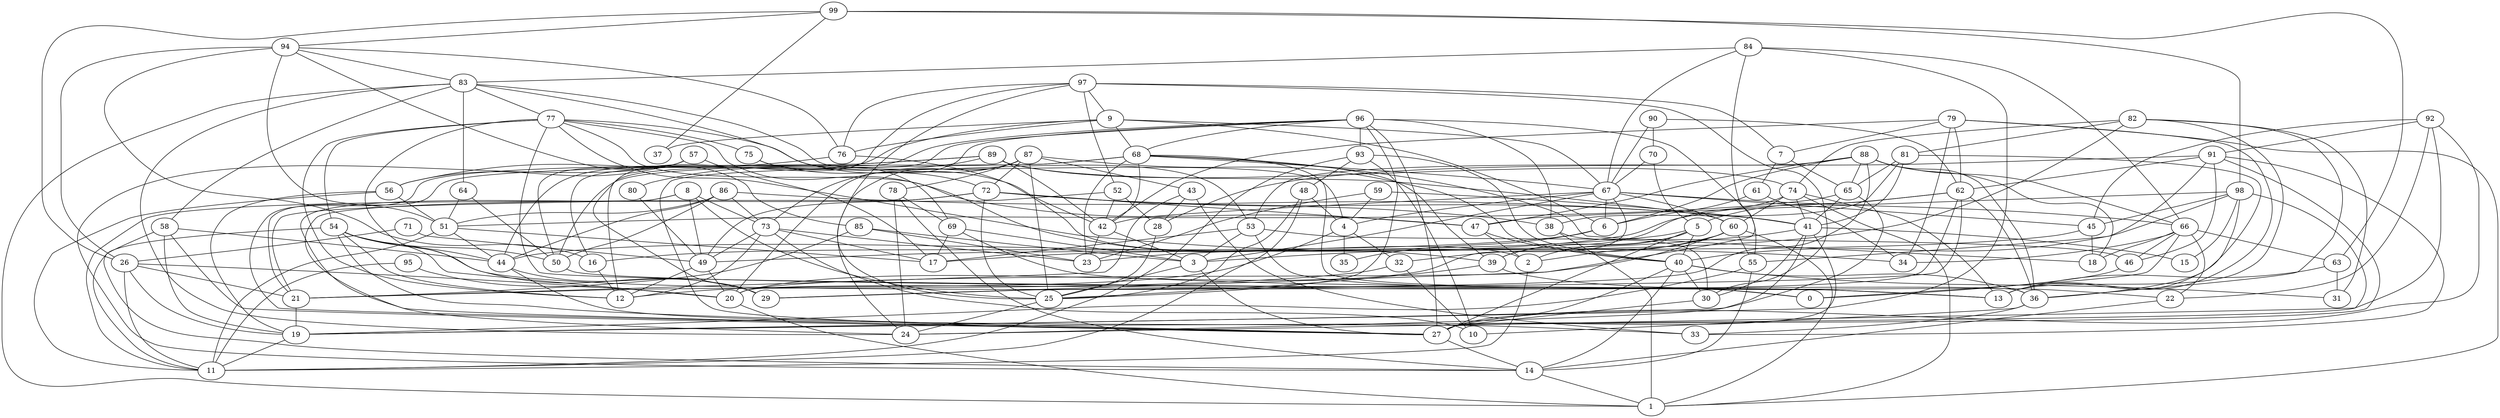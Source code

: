 digraph GG_graph {

subgraph G_graph {
edge [color = black]
"70" -> "5" [dir = none]
"70" -> "67" [dir = none]
"66" -> "34" [dir = none]
"66" -> "18" [dir = none]
"66" -> "0" [dir = none]
"66" -> "63" [dir = none]
"66" -> "46" [dir = none]
"63" -> "31" [dir = none]
"63" -> "13" [dir = none]
"93" -> "40" [dir = none]
"93" -> "11" [dir = none]
"93" -> "10" [dir = none]
"46" -> "0" [dir = none]
"97" -> "7" [dir = none]
"97" -> "9" [dir = none]
"97" -> "76" [dir = none]
"92" -> "91" [dir = none]
"92" -> "27" [dir = none]
"92" -> "19" [dir = none]
"92" -> "45" [dir = none]
"92" -> "22" [dir = none]
"85" -> "23" [dir = none]
"85" -> "3" [dir = none]
"2" -> "11" [dir = none]
"62" -> "20" [dir = none]
"62" -> "29" [dir = none]
"62" -> "5" [dir = none]
"62" -> "36" [dir = none]
"62" -> "44" [dir = none]
"3" -> "27" [dir = none]
"3" -> "25" [dir = none]
"8" -> "27" [dir = none]
"8" -> "25" [dir = none]
"87" -> "73" [dir = none]
"87" -> "25" [dir = none]
"4" -> "32" [dir = none]
"4" -> "35" [dir = none]
"78" -> "14" [dir = none]
"78" -> "24" [dir = none]
"84" -> "83" [dir = none]
"84" -> "20" [dir = none]
"58" -> "27" [dir = none]
"58" -> "44" [dir = none]
"58" -> "19" [dir = none]
"30" -> "27" [dir = none]
"61" -> "34" [dir = none]
"61" -> "6" [dir = none]
"38" -> "1" [dir = none]
"38" -> "30" [dir = none]
"90" -> "62" [dir = none]
"90" -> "67" [dir = none]
"48" -> "4" [dir = none]
"48" -> "25" [dir = none]
"48" -> "11" [dir = none]
"9" -> "6" [dir = none]
"9" -> "67" [dir = none]
"9" -> "44" [dir = none]
"9" -> "68" [dir = none]
"9" -> "37" [dir = none]
"39" -> "22" [dir = none]
"40" -> "27" [dir = none]
"40" -> "31" [dir = none]
"40" -> "14" [dir = none]
"41" -> "3" [dir = none]
"41" -> "15" [dir = none]
"41" -> "27" [dir = none]
"41" -> "30" [dir = none]
"41" -> "24" [dir = none]
"28" -> "25" [dir = none]
"51" -> "17" [dir = none]
"51" -> "44" [dir = none]
"59" -> "41" [dir = none]
"59" -> "23" [dir = none]
"67" -> "4" [dir = none]
"67" -> "45" [dir = none]
"67" -> "3" [dir = none]
"67" -> "66" [dir = none]
"67" -> "20" [dir = none]
"67" -> "42" [dir = none]
"67" -> "6" [dir = none]
"83" -> "42" [dir = none]
"83" -> "77" [dir = none]
"83" -> "24" [dir = none]
"83" -> "1" [dir = none]
"83" -> "64" [dir = none]
"83" -> "58" [dir = none]
"83" -> "4" [dir = none]
"6" -> "35" [dir = none]
"6" -> "16" [dir = none]
"64" -> "51" [dir = none]
"77" -> "53" [dir = none]
"77" -> "13" [dir = none]
"77" -> "34" [dir = none]
"49" -> "12" [dir = none]
"49" -> "20" [dir = none]
"42" -> "23" [dir = none]
"42" -> "3" [dir = none]
"80" -> "49" [dir = none]
"91" -> "33" [dir = none]
"91" -> "27" [dir = none]
"91" -> "28" [dir = none]
"91" -> "55" [dir = none]
"94" -> "26" [dir = none]
"94" -> "76" [dir = none]
"94" -> "85" [dir = none]
"94" -> "83" [dir = none]
"44" -> "29" [dir = none]
"44" -> "33" [dir = none]
"74" -> "60" [dir = none]
"74" -> "39" [dir = none]
"74" -> "41" [dir = none]
"74" -> "13" [dir = none]
"99" -> "37" [dir = none]
"99" -> "63" [dir = none]
"99" -> "98" [dir = none]
"99" -> "94" [dir = none]
"99" -> "26" [dir = none]
"79" -> "62" [dir = none]
"79" -> "13" [dir = none]
"79" -> "7" [dir = none]
"56" -> "51" [dir = none]
"56" -> "19" [dir = none]
"88" -> "6" [dir = none]
"88" -> "47" [dir = none]
"88" -> "65" [dir = none]
"88" -> "18" [dir = none]
"88" -> "66" [dir = none]
"88" -> "29" [dir = none]
"36" -> "10" [dir = none]
"36" -> "33" [dir = none]
"76" -> "2" [dir = none]
"73" -> "49" [dir = none]
"73" -> "23" [dir = none]
"73" -> "17" [dir = none]
"75" -> "72" [dir = none]
"75" -> "69" [dir = none]
"53" -> "3" [dir = none]
"53" -> "17" [dir = none]
"53" -> "0" [dir = none]
"5" -> "49" [dir = none]
"72" -> "25" [dir = none]
"72" -> "41" [dir = none]
"72" -> "47" [dir = none]
"7" -> "65" [dir = none]
"65" -> "51" [dir = none]
"65" -> "41" [dir = none]
"65" -> "19" [dir = none]
"95" -> "11" [dir = none]
"95" -> "20" [dir = none]
"69" -> "13" [dir = none]
"69" -> "3" [dir = none]
"81" -> "38" [dir = none]
"81" -> "65" [dir = none]
"82" -> "13" [dir = none]
"82" -> "36" [dir = none]
"82" -> "31" [dir = none]
"82" -> "81" [dir = none]
"98" -> "24" [dir = none]
"98" -> "45" [dir = none]
"98" -> "15" [dir = none]
"98" -> "47" [dir = none]
"89" -> "21" [dir = none]
"89" -> "74" [dir = none]
"89" -> "27" [dir = none]
"89" -> "80" [dir = none]
"96" -> "55" [dir = none]
"96" -> "16" [dir = none]
"96" -> "27" [dir = none]
"96" -> "25" [dir = none]
"47" -> "40" [dir = none]
"43" -> "21" [dir = none]
"43" -> "33" [dir = none]
"60" -> "32" [dir = none]
"60" -> "1" [dir = none]
"54" -> "20" [dir = none]
"54" -> "11" [dir = none]
"54" -> "12" [dir = none]
"57" -> "14" [dir = none]
"57" -> "50" [dir = none]
"57" -> "17" [dir = none]
"45" -> "23" [dir = none]
"45" -> "18" [dir = none]
"26" -> "11" [dir = none]
"26" -> "21" [dir = none]
"21" -> "19" [dir = none]
"71" -> "26" [dir = none]
"71" -> "49" [dir = none]
"86" -> "50" [dir = none]
"86" -> "41" [dir = none]
"86" -> "51" [dir = none]
"52" -> "49" [dir = none]
"52" -> "42" [dir = none]
"68" -> "36" [dir = none]
"68" -> "23" [dir = none]
"68" -> "27" [dir = none]
"68" -> "18" [dir = none]
"68" -> "50" [dir = none]
"68" -> "39" [dir = none]
"77" -> "39" [dir = none]
"81" -> "41" [dir = none]
"76" -> "56" [dir = none]
"68" -> "67" [dir = none]
"56" -> "11" [dir = none]
"73" -> "12" [dir = none]
"60" -> "2" [dir = none]
"77" -> "54" [dir = none]
"94" -> "16" [dir = none]
"68" -> "42" [dir = none]
"93" -> "48" [dir = none]
"59" -> "4" [dir = none]
"5" -> "39" [dir = none]
"66" -> "22" [dir = none]
"64" -> "50" [dir = none]
"98" -> "40" [dir = none]
"78" -> "69" [dir = none]
"7" -> "61" [dir = none]
"5" -> "2" [dir = none]
"77" -> "47" [dir = none]
"60" -> "29" [dir = none]
"67" -> "60" [dir = none]
"97" -> "25" [dir = none]
"84" -> "19" [dir = none]
"77" -> "12" [dir = none]
"79" -> "34" [dir = none]
"72" -> "11" [dir = none]
"87" -> "43" [dir = none]
"97" -> "30" [dir = none]
"60" -> "55" [dir = none]
"72" -> "24" [dir = none]
"97" -> "29" [dir = none]
"8" -> "21" [dir = none]
"32" -> "21" [dir = none]
"72" -> "38" [dir = none]
"16" -> "12" [dir = none]
"82" -> "17" [dir = none]
"14" -> "1" [dir = none]
"58" -> "14" [dir = none]
"22" -> "14" [dir = none]
"54" -> "0" [dir = none]
"40" -> "30" [dir = none]
"91" -> "62" [dir = none]
"51" -> "11" [dir = none]
"96" -> "20" [dir = none]
"88" -> "53" [dir = none]
"55" -> "19" [dir = none]
"19" -> "11" [dir = none]
"20" -> "1" [dir = none]
"54" -> "50" [dir = none]
"50" -> "13" [dir = none]
"8" -> "73" [dir = none]
"82" -> "74" [dir = none]
"9" -> "76" [dir = none]
"90" -> "70" [dir = none]
"84" -> "67" [dir = none]
"8" -> "49" [dir = none]
"94" -> "51" [dir = none]
"91" -> "46" [dir = none]
"77" -> "75" [dir = none]
"32" -> "10" [dir = none]
"87" -> "78" [dir = none]
"87" -> "24" [dir = none]
"77" -> "29" [dir = none]
"5" -> "40" [dir = none]
"26" -> "19" [dir = none]
"54" -> "44" [dir = none]
"79" -> "1" [dir = none]
"74" -> "1" [dir = none]
"96" -> "93" [dir = none]
"84" -> "66" [dir = none]
"88" -> "36" [dir = none]
"96" -> "38" [dir = none]
"89" -> "60" [dir = none]
"4" -> "12" [dir = none]
"86" -> "44" [dir = none]
"57" -> "56" [dir = none]
"40" -> "36" [dir = none]
"98" -> "36" [dir = none]
"73" -> "10" [dir = none]
"43" -> "28" [dir = none]
"96" -> "68" [dir = none]
"89" -> "42" [dir = none]
"39" -> "25" [dir = none]
"55" -> "14" [dir = none]
"26" -> "20" [dir = none]
"86" -> "73" [dir = none]
"52" -> "28" [dir = none]
"96" -> "12" [dir = none]
"87" -> "72" [dir = none]
"85" -> "21" [dir = none]
"27" -> "14" [dir = none]
"97" -> "52" [dir = none]
"87" -> "40" [dir = none]
"79" -> "42" [dir = none]
"25" -> "24" [dir = none]
"47" -> "2" [dir = none]
"69" -> "17" [dir = none]
"5" -> "27" [dir = none]
"81" -> "13" [dir = none]
"54" -> "27" [dir = none]
"53" -> "46" [dir = none]
}

}
